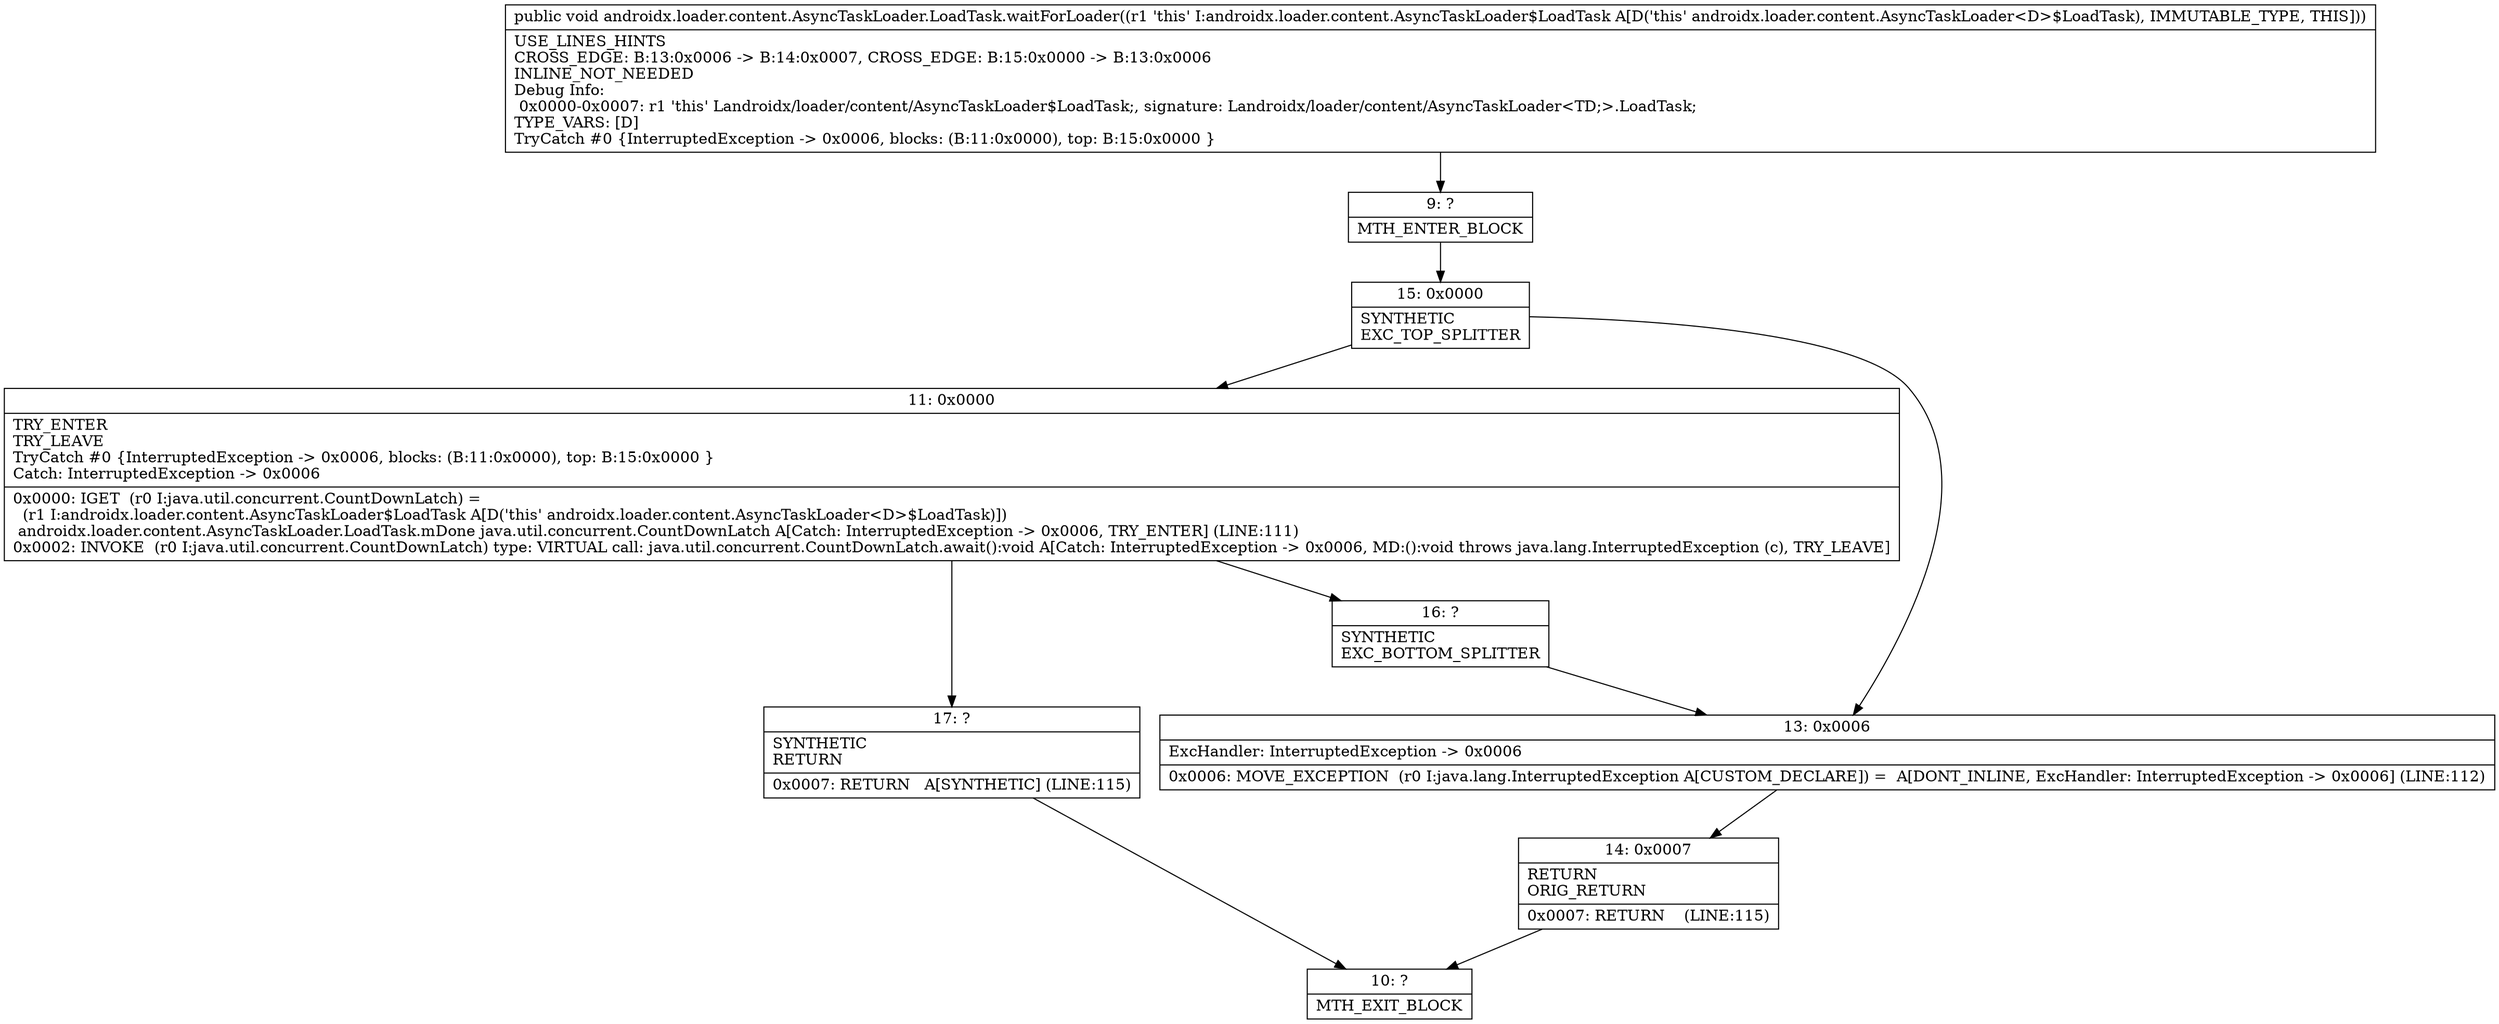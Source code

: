 digraph "CFG forandroidx.loader.content.AsyncTaskLoader.LoadTask.waitForLoader()V" {
Node_9 [shape=record,label="{9\:\ ?|MTH_ENTER_BLOCK\l}"];
Node_15 [shape=record,label="{15\:\ 0x0000|SYNTHETIC\lEXC_TOP_SPLITTER\l}"];
Node_11 [shape=record,label="{11\:\ 0x0000|TRY_ENTER\lTRY_LEAVE\lTryCatch #0 \{InterruptedException \-\> 0x0006, blocks: (B:11:0x0000), top: B:15:0x0000 \}\lCatch: InterruptedException \-\> 0x0006\l|0x0000: IGET  (r0 I:java.util.concurrent.CountDownLatch) = \l  (r1 I:androidx.loader.content.AsyncTaskLoader$LoadTask A[D('this' androidx.loader.content.AsyncTaskLoader\<D\>$LoadTask)])\l androidx.loader.content.AsyncTaskLoader.LoadTask.mDone java.util.concurrent.CountDownLatch A[Catch: InterruptedException \-\> 0x0006, TRY_ENTER] (LINE:111)\l0x0002: INVOKE  (r0 I:java.util.concurrent.CountDownLatch) type: VIRTUAL call: java.util.concurrent.CountDownLatch.await():void A[Catch: InterruptedException \-\> 0x0006, MD:():void throws java.lang.InterruptedException (c), TRY_LEAVE]\l}"];
Node_16 [shape=record,label="{16\:\ ?|SYNTHETIC\lEXC_BOTTOM_SPLITTER\l}"];
Node_17 [shape=record,label="{17\:\ ?|SYNTHETIC\lRETURN\l|0x0007: RETURN   A[SYNTHETIC] (LINE:115)\l}"];
Node_10 [shape=record,label="{10\:\ ?|MTH_EXIT_BLOCK\l}"];
Node_13 [shape=record,label="{13\:\ 0x0006|ExcHandler: InterruptedException \-\> 0x0006\l|0x0006: MOVE_EXCEPTION  (r0 I:java.lang.InterruptedException A[CUSTOM_DECLARE]) =  A[DONT_INLINE, ExcHandler: InterruptedException \-\> 0x0006] (LINE:112)\l}"];
Node_14 [shape=record,label="{14\:\ 0x0007|RETURN\lORIG_RETURN\l|0x0007: RETURN    (LINE:115)\l}"];
MethodNode[shape=record,label="{public void androidx.loader.content.AsyncTaskLoader.LoadTask.waitForLoader((r1 'this' I:androidx.loader.content.AsyncTaskLoader$LoadTask A[D('this' androidx.loader.content.AsyncTaskLoader\<D\>$LoadTask), IMMUTABLE_TYPE, THIS]))  | USE_LINES_HINTS\lCROSS_EDGE: B:13:0x0006 \-\> B:14:0x0007, CROSS_EDGE: B:15:0x0000 \-\> B:13:0x0006\lINLINE_NOT_NEEDED\lDebug Info:\l  0x0000\-0x0007: r1 'this' Landroidx\/loader\/content\/AsyncTaskLoader$LoadTask;, signature: Landroidx\/loader\/content\/AsyncTaskLoader\<TD;\>.LoadTask;\lTYPE_VARS: [D]\lTryCatch #0 \{InterruptedException \-\> 0x0006, blocks: (B:11:0x0000), top: B:15:0x0000 \}\l}"];
MethodNode -> Node_9;Node_9 -> Node_15;
Node_15 -> Node_11;
Node_15 -> Node_13;
Node_11 -> Node_16;
Node_11 -> Node_17;
Node_16 -> Node_13;
Node_17 -> Node_10;
Node_13 -> Node_14;
Node_14 -> Node_10;
}

